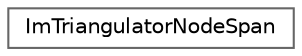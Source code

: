 digraph "Graphical Class Hierarchy"
{
 // LATEX_PDF_SIZE
  bgcolor="transparent";
  edge [fontname=Helvetica,fontsize=10,labelfontname=Helvetica,labelfontsize=10];
  node [fontname=Helvetica,fontsize=10,shape=box,height=0.2,width=0.4];
  rankdir="LR";
  Node0 [id="Node000000",label="ImTriangulatorNodeSpan",height=0.2,width=0.4,color="grey40", fillcolor="white", style="filled",URL="$structImTriangulatorNodeSpan.html",tooltip=" "];
}
